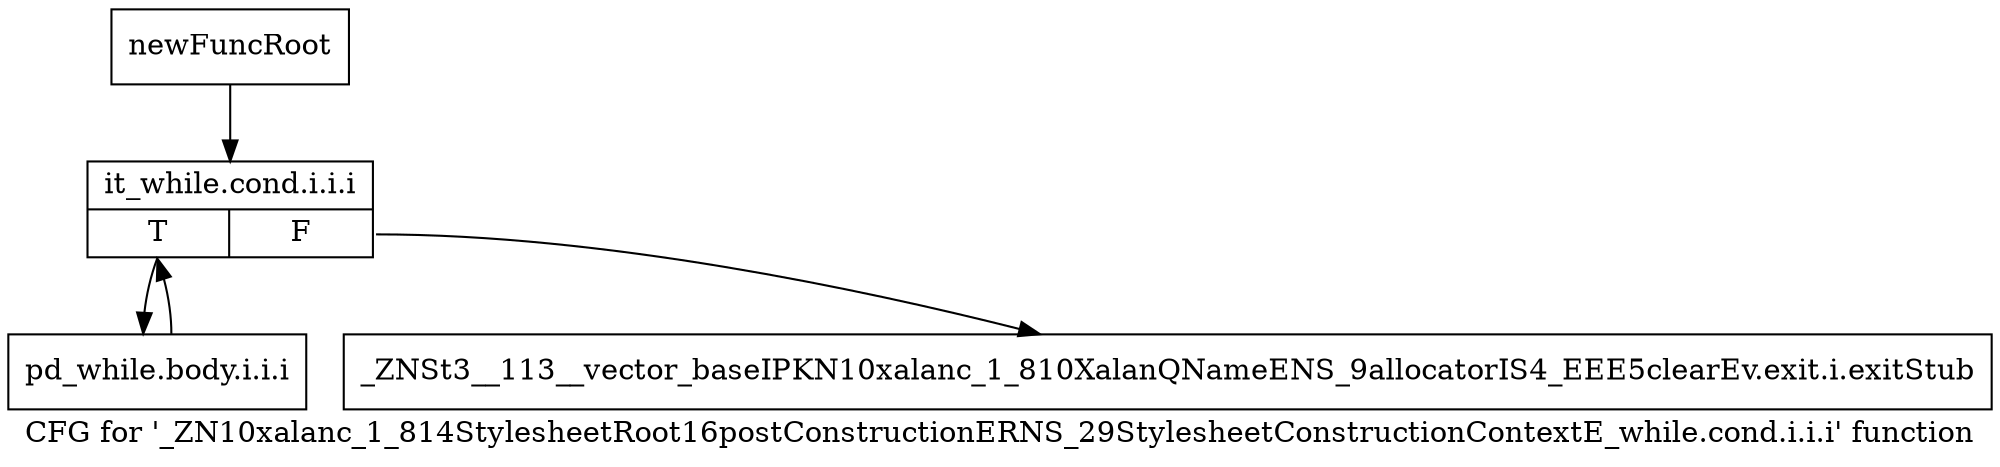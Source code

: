 digraph "CFG for '_ZN10xalanc_1_814StylesheetRoot16postConstructionERNS_29StylesheetConstructionContextE_while.cond.i.i.i' function" {
	label="CFG for '_ZN10xalanc_1_814StylesheetRoot16postConstructionERNS_29StylesheetConstructionContextE_while.cond.i.i.i' function";

	Node0xa094270 [shape=record,label="{newFuncRoot}"];
	Node0xa094270 -> Node0xa094310;
	Node0xa0942c0 [shape=record,label="{_ZNSt3__113__vector_baseIPKN10xalanc_1_810XalanQNameENS_9allocatorIS4_EEE5clearEv.exit.i.exitStub}"];
	Node0xa094310 [shape=record,label="{it_while.cond.i.i.i|{<s0>T|<s1>F}}"];
	Node0xa094310:s0 -> Node0xa094360;
	Node0xa094310:s1 -> Node0xa0942c0;
	Node0xa094360 [shape=record,label="{pd_while.body.i.i.i}"];
	Node0xa094360 -> Node0xa094310;
}
